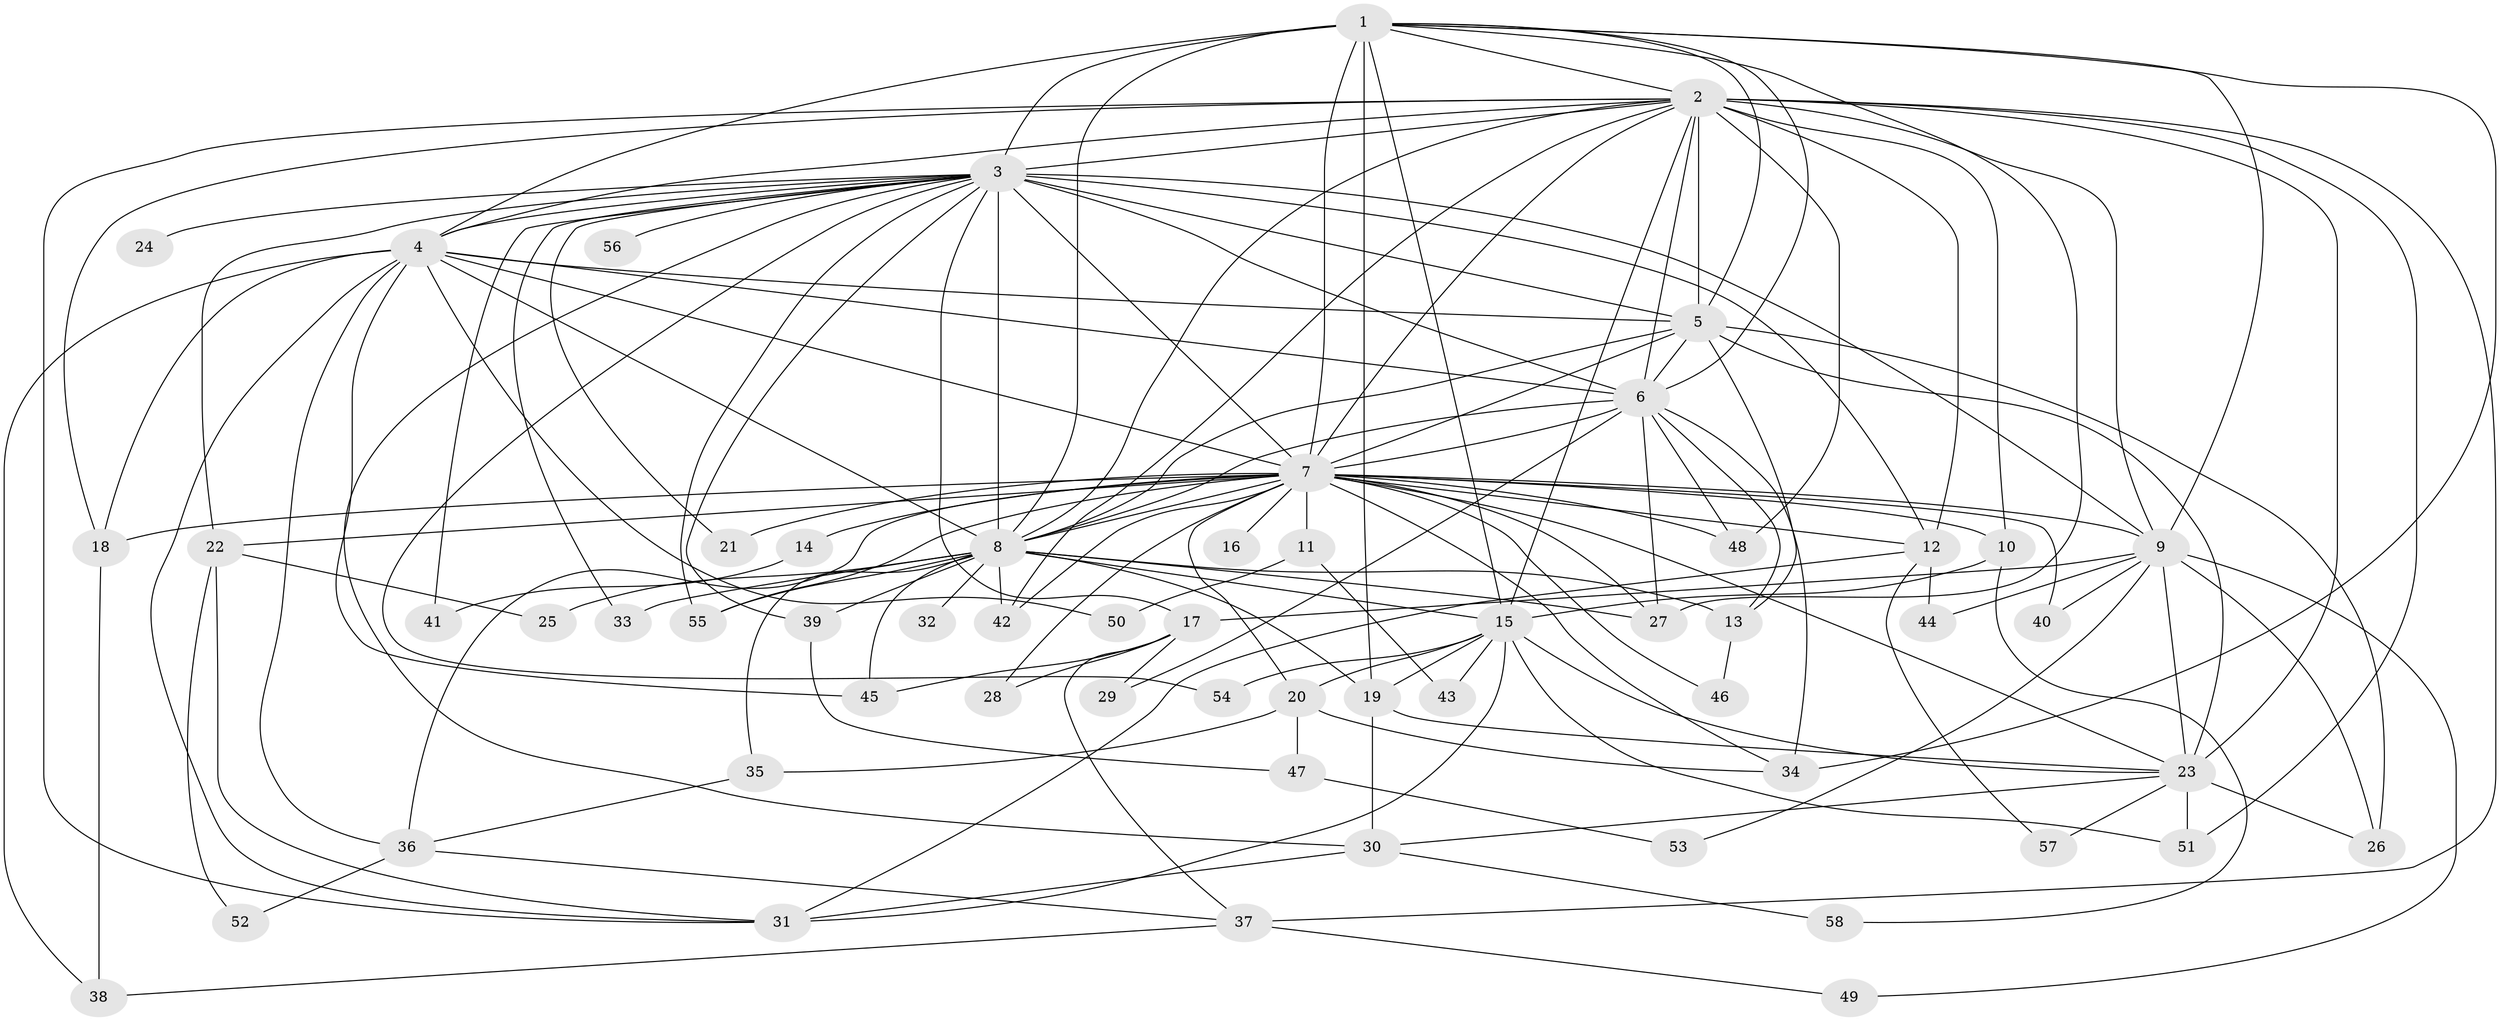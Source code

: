 // original degree distribution, {19: 0.008620689655172414, 25: 0.008620689655172414, 24: 0.017241379310344827, 17: 0.017241379310344827, 15: 0.008620689655172414, 37: 0.008620689655172414, 20: 0.008620689655172414, 21: 0.008620689655172414, 7: 0.017241379310344827, 4: 0.09482758620689655, 5: 0.04310344827586207, 2: 0.5603448275862069, 3: 0.1724137931034483, 10: 0.008620689655172414, 6: 0.017241379310344827}
// Generated by graph-tools (version 1.1) at 2025/50/03/04/25 22:50:01]
// undirected, 58 vertices, 152 edges
graph export_dot {
  node [color=gray90,style=filled];
  1;
  2;
  3;
  4;
  5;
  6;
  7;
  8;
  9;
  10;
  11;
  12;
  13;
  14;
  15;
  16;
  17;
  18;
  19;
  20;
  21;
  22;
  23;
  24;
  25;
  26;
  27;
  28;
  29;
  30;
  31;
  32;
  33;
  34;
  35;
  36;
  37;
  38;
  39;
  40;
  41;
  42;
  43;
  44;
  45;
  46;
  47;
  48;
  49;
  50;
  51;
  52;
  53;
  54;
  55;
  56;
  57;
  58;
  1 -- 2 [weight=2.0];
  1 -- 3 [weight=1.0];
  1 -- 4 [weight=1.0];
  1 -- 5 [weight=1.0];
  1 -- 6 [weight=1.0];
  1 -- 7 [weight=1.0];
  1 -- 8 [weight=3.0];
  1 -- 9 [weight=1.0];
  1 -- 15 [weight=1.0];
  1 -- 19 [weight=5.0];
  1 -- 27 [weight=1.0];
  1 -- 34 [weight=1.0];
  2 -- 3 [weight=2.0];
  2 -- 4 [weight=3.0];
  2 -- 5 [weight=3.0];
  2 -- 6 [weight=2.0];
  2 -- 7 [weight=2.0];
  2 -- 8 [weight=4.0];
  2 -- 9 [weight=9.0];
  2 -- 10 [weight=1.0];
  2 -- 12 [weight=1.0];
  2 -- 15 [weight=2.0];
  2 -- 18 [weight=1.0];
  2 -- 23 [weight=5.0];
  2 -- 31 [weight=1.0];
  2 -- 37 [weight=1.0];
  2 -- 42 [weight=1.0];
  2 -- 48 [weight=1.0];
  2 -- 51 [weight=1.0];
  3 -- 4 [weight=1.0];
  3 -- 5 [weight=1.0];
  3 -- 6 [weight=2.0];
  3 -- 7 [weight=3.0];
  3 -- 8 [weight=9.0];
  3 -- 9 [weight=1.0];
  3 -- 12 [weight=1.0];
  3 -- 17 [weight=1.0];
  3 -- 21 [weight=1.0];
  3 -- 22 [weight=1.0];
  3 -- 24 [weight=1.0];
  3 -- 30 [weight=1.0];
  3 -- 33 [weight=1.0];
  3 -- 39 [weight=2.0];
  3 -- 41 [weight=1.0];
  3 -- 54 [weight=1.0];
  3 -- 55 [weight=1.0];
  3 -- 56 [weight=1.0];
  4 -- 5 [weight=1.0];
  4 -- 6 [weight=1.0];
  4 -- 7 [weight=1.0];
  4 -- 8 [weight=2.0];
  4 -- 18 [weight=1.0];
  4 -- 31 [weight=1.0];
  4 -- 36 [weight=2.0];
  4 -- 38 [weight=1.0];
  4 -- 45 [weight=1.0];
  4 -- 50 [weight=1.0];
  5 -- 6 [weight=2.0];
  5 -- 7 [weight=2.0];
  5 -- 8 [weight=2.0];
  5 -- 13 [weight=1.0];
  5 -- 23 [weight=1.0];
  5 -- 26 [weight=1.0];
  6 -- 7 [weight=1.0];
  6 -- 8 [weight=2.0];
  6 -- 13 [weight=1.0];
  6 -- 27 [weight=1.0];
  6 -- 29 [weight=1.0];
  6 -- 34 [weight=2.0];
  6 -- 48 [weight=1.0];
  7 -- 8 [weight=2.0];
  7 -- 9 [weight=2.0];
  7 -- 10 [weight=1.0];
  7 -- 11 [weight=1.0];
  7 -- 12 [weight=1.0];
  7 -- 14 [weight=1.0];
  7 -- 16 [weight=1.0];
  7 -- 18 [weight=1.0];
  7 -- 20 [weight=1.0];
  7 -- 21 [weight=1.0];
  7 -- 22 [weight=1.0];
  7 -- 23 [weight=1.0];
  7 -- 27 [weight=1.0];
  7 -- 28 [weight=1.0];
  7 -- 34 [weight=1.0];
  7 -- 36 [weight=1.0];
  7 -- 40 [weight=1.0];
  7 -- 42 [weight=1.0];
  7 -- 46 [weight=1.0];
  7 -- 48 [weight=1.0];
  7 -- 55 [weight=1.0];
  8 -- 13 [weight=1.0];
  8 -- 15 [weight=1.0];
  8 -- 19 [weight=2.0];
  8 -- 25 [weight=1.0];
  8 -- 27 [weight=2.0];
  8 -- 32 [weight=1.0];
  8 -- 33 [weight=1.0];
  8 -- 35 [weight=1.0];
  8 -- 39 [weight=2.0];
  8 -- 42 [weight=1.0];
  8 -- 45 [weight=1.0];
  8 -- 55 [weight=1.0];
  9 -- 17 [weight=2.0];
  9 -- 23 [weight=1.0];
  9 -- 26 [weight=1.0];
  9 -- 40 [weight=1.0];
  9 -- 44 [weight=1.0];
  9 -- 49 [weight=1.0];
  9 -- 53 [weight=1.0];
  10 -- 15 [weight=1.0];
  10 -- 58 [weight=1.0];
  11 -- 43 [weight=1.0];
  11 -- 50 [weight=1.0];
  12 -- 31 [weight=1.0];
  12 -- 44 [weight=1.0];
  12 -- 57 [weight=1.0];
  13 -- 46 [weight=1.0];
  14 -- 41 [weight=1.0];
  15 -- 19 [weight=1.0];
  15 -- 20 [weight=1.0];
  15 -- 23 [weight=1.0];
  15 -- 31 [weight=1.0];
  15 -- 43 [weight=1.0];
  15 -- 51 [weight=1.0];
  15 -- 54 [weight=1.0];
  17 -- 28 [weight=1.0];
  17 -- 29 [weight=1.0];
  17 -- 37 [weight=1.0];
  17 -- 45 [weight=1.0];
  18 -- 38 [weight=1.0];
  19 -- 23 [weight=2.0];
  19 -- 30 [weight=2.0];
  20 -- 34 [weight=1.0];
  20 -- 35 [weight=1.0];
  20 -- 47 [weight=1.0];
  22 -- 25 [weight=1.0];
  22 -- 31 [weight=1.0];
  22 -- 52 [weight=1.0];
  23 -- 26 [weight=1.0];
  23 -- 30 [weight=1.0];
  23 -- 51 [weight=1.0];
  23 -- 57 [weight=1.0];
  30 -- 31 [weight=1.0];
  30 -- 58 [weight=1.0];
  35 -- 36 [weight=1.0];
  36 -- 37 [weight=1.0];
  36 -- 52 [weight=1.0];
  37 -- 38 [weight=1.0];
  37 -- 49 [weight=1.0];
  39 -- 47 [weight=1.0];
  47 -- 53 [weight=1.0];
}
